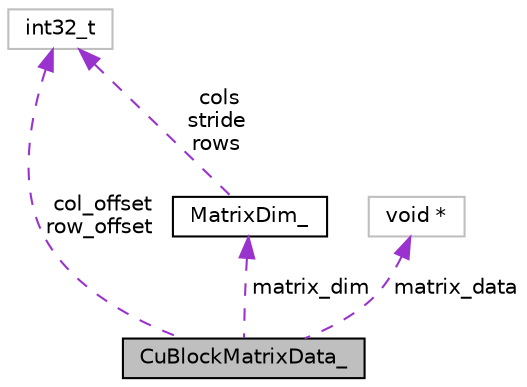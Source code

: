 digraph "CuBlockMatrixData_"
{
  edge [fontname="Helvetica",fontsize="10",labelfontname="Helvetica",labelfontsize="10"];
  node [fontname="Helvetica",fontsize="10",shape=record];
  Node1 [label="CuBlockMatrixData_",height=0.2,width=0.4,color="black", fillcolor="grey75", style="filled", fontcolor="black"];
  Node2 -> Node1 [dir="back",color="darkorchid3",fontsize="10",style="dashed",label=" matrix_dim" ,fontname="Helvetica"];
  Node2 [label="MatrixDim_",height=0.2,width=0.4,color="black", fillcolor="white", style="filled",URL="$structMatrixDim__.html",tooltip="Structure containing size of the matrix plus stride. "];
  Node3 -> Node2 [dir="back",color="darkorchid3",fontsize="10",style="dashed",label=" cols\nstride\nrows" ,fontname="Helvetica"];
  Node3 [label="int32_t",height=0.2,width=0.4,color="grey75", fillcolor="white", style="filled"];
  Node3 -> Node1 [dir="back",color="darkorchid3",fontsize="10",style="dashed",label=" col_offset\nrow_offset" ,fontname="Helvetica"];
  Node4 -> Node1 [dir="back",color="darkorchid3",fontsize="10",style="dashed",label=" matrix_data" ,fontname="Helvetica"];
  Node4 [label="void *",height=0.2,width=0.4,color="grey75", fillcolor="white", style="filled"];
}
